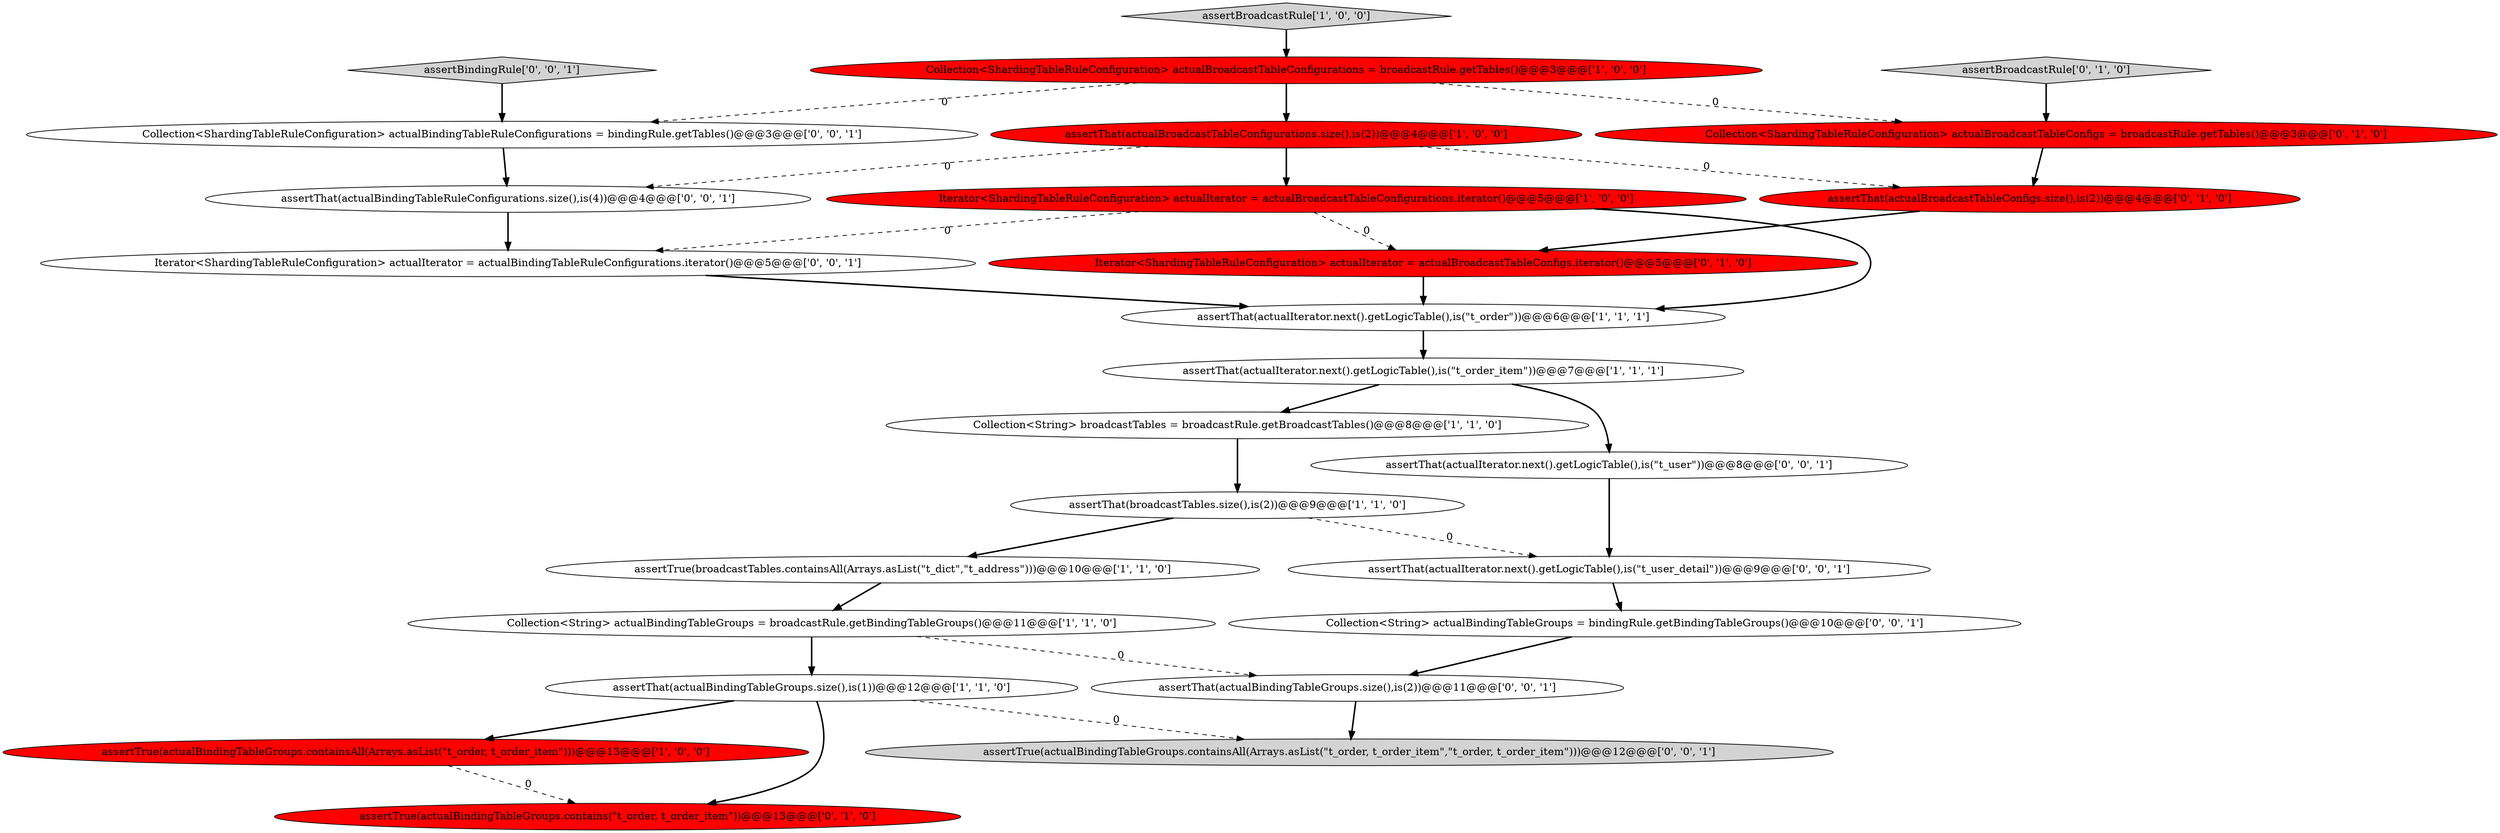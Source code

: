 digraph {
21 [style = filled, label = "assertTrue(actualBindingTableGroups.containsAll(Arrays.asList(\"t_order, t_order_item\",\"t_order, t_order_item\")))@@@12@@@['0', '0', '1']", fillcolor = lightgray, shape = ellipse image = "AAA0AAABBB3BBB"];
14 [style = filled, label = "Collection<ShardingTableRuleConfiguration> actualBroadcastTableConfigs = broadcastRule.getTables()@@@3@@@['0', '1', '0']", fillcolor = red, shape = ellipse image = "AAA1AAABBB2BBB"];
5 [style = filled, label = "Collection<String> broadcastTables = broadcastRule.getBroadcastTables()@@@8@@@['1', '1', '0']", fillcolor = white, shape = ellipse image = "AAA0AAABBB1BBB"];
25 [style = filled, label = "assertThat(actualBindingTableGroups.size(),is(2))@@@11@@@['0', '0', '1']", fillcolor = white, shape = ellipse image = "AAA0AAABBB3BBB"];
12 [style = filled, label = "assertTrue(actualBindingTableGroups.contains(\"t_order, t_order_item\"))@@@13@@@['0', '1', '0']", fillcolor = red, shape = ellipse image = "AAA1AAABBB2BBB"];
23 [style = filled, label = "assertBindingRule['0', '0', '1']", fillcolor = lightgray, shape = diamond image = "AAA0AAABBB3BBB"];
20 [style = filled, label = "assertThat(actualIterator.next().getLogicTable(),is(\"t_user_detail\"))@@@9@@@['0', '0', '1']", fillcolor = white, shape = ellipse image = "AAA0AAABBB3BBB"];
2 [style = filled, label = "assertThat(actualIterator.next().getLogicTable(),is(\"t_order\"))@@@6@@@['1', '1', '1']", fillcolor = white, shape = ellipse image = "AAA0AAABBB1BBB"];
11 [style = filled, label = "assertThat(actualBroadcastTableConfigurations.size(),is(2))@@@4@@@['1', '0', '0']", fillcolor = red, shape = ellipse image = "AAA1AAABBB1BBB"];
15 [style = filled, label = "assertBroadcastRule['0', '1', '0']", fillcolor = lightgray, shape = diamond image = "AAA0AAABBB2BBB"];
3 [style = filled, label = "Collection<String> actualBindingTableGroups = broadcastRule.getBindingTableGroups()@@@11@@@['1', '1', '0']", fillcolor = white, shape = ellipse image = "AAA0AAABBB1BBB"];
13 [style = filled, label = "assertThat(actualBroadcastTableConfigs.size(),is(2))@@@4@@@['0', '1', '0']", fillcolor = red, shape = ellipse image = "AAA1AAABBB2BBB"];
9 [style = filled, label = "assertThat(actualBindingTableGroups.size(),is(1))@@@12@@@['1', '1', '0']", fillcolor = white, shape = ellipse image = "AAA0AAABBB1BBB"];
0 [style = filled, label = "assertTrue(broadcastTables.containsAll(Arrays.asList(\"t_dict\",\"t_address\")))@@@10@@@['1', '1', '0']", fillcolor = white, shape = ellipse image = "AAA0AAABBB1BBB"];
17 [style = filled, label = "Collection<ShardingTableRuleConfiguration> actualBindingTableRuleConfigurations = bindingRule.getTables()@@@3@@@['0', '0', '1']", fillcolor = white, shape = ellipse image = "AAA0AAABBB3BBB"];
4 [style = filled, label = "assertTrue(actualBindingTableGroups.containsAll(Arrays.asList(\"t_order, t_order_item\")))@@@13@@@['1', '0', '0']", fillcolor = red, shape = ellipse image = "AAA1AAABBB1BBB"];
10 [style = filled, label = "Iterator<ShardingTableRuleConfiguration> actualIterator = actualBroadcastTableConfigurations.iterator()@@@5@@@['1', '0', '0']", fillcolor = red, shape = ellipse image = "AAA1AAABBB1BBB"];
22 [style = filled, label = "assertThat(actualIterator.next().getLogicTable(),is(\"t_user\"))@@@8@@@['0', '0', '1']", fillcolor = white, shape = ellipse image = "AAA0AAABBB3BBB"];
24 [style = filled, label = "Collection<String> actualBindingTableGroups = bindingRule.getBindingTableGroups()@@@10@@@['0', '0', '1']", fillcolor = white, shape = ellipse image = "AAA0AAABBB3BBB"];
6 [style = filled, label = "Collection<ShardingTableRuleConfiguration> actualBroadcastTableConfigurations = broadcastRule.getTables()@@@3@@@['1', '0', '0']", fillcolor = red, shape = ellipse image = "AAA1AAABBB1BBB"];
19 [style = filled, label = "assertThat(actualBindingTableRuleConfigurations.size(),is(4))@@@4@@@['0', '0', '1']", fillcolor = white, shape = ellipse image = "AAA0AAABBB3BBB"];
8 [style = filled, label = "assertThat(broadcastTables.size(),is(2))@@@9@@@['1', '1', '0']", fillcolor = white, shape = ellipse image = "AAA0AAABBB1BBB"];
18 [style = filled, label = "Iterator<ShardingTableRuleConfiguration> actualIterator = actualBindingTableRuleConfigurations.iterator()@@@5@@@['0', '0', '1']", fillcolor = white, shape = ellipse image = "AAA0AAABBB3BBB"];
16 [style = filled, label = "Iterator<ShardingTableRuleConfiguration> actualIterator = actualBroadcastTableConfigs.iterator()@@@5@@@['0', '1', '0']", fillcolor = red, shape = ellipse image = "AAA1AAABBB2BBB"];
7 [style = filled, label = "assertThat(actualIterator.next().getLogicTable(),is(\"t_order_item\"))@@@7@@@['1', '1', '1']", fillcolor = white, shape = ellipse image = "AAA0AAABBB1BBB"];
1 [style = filled, label = "assertBroadcastRule['1', '0', '0']", fillcolor = lightgray, shape = diamond image = "AAA0AAABBB1BBB"];
0->3 [style = bold, label=""];
5->8 [style = bold, label=""];
19->18 [style = bold, label=""];
15->14 [style = bold, label=""];
9->4 [style = bold, label=""];
8->20 [style = dashed, label="0"];
6->17 [style = dashed, label="0"];
6->14 [style = dashed, label="0"];
16->2 [style = bold, label=""];
18->2 [style = bold, label=""];
13->16 [style = bold, label=""];
17->19 [style = bold, label=""];
4->12 [style = dashed, label="0"];
8->0 [style = bold, label=""];
3->9 [style = bold, label=""];
7->22 [style = bold, label=""];
7->5 [style = bold, label=""];
11->13 [style = dashed, label="0"];
1->6 [style = bold, label=""];
22->20 [style = bold, label=""];
11->19 [style = dashed, label="0"];
11->10 [style = bold, label=""];
9->21 [style = dashed, label="0"];
24->25 [style = bold, label=""];
6->11 [style = bold, label=""];
23->17 [style = bold, label=""];
10->2 [style = bold, label=""];
9->12 [style = bold, label=""];
10->16 [style = dashed, label="0"];
2->7 [style = bold, label=""];
14->13 [style = bold, label=""];
20->24 [style = bold, label=""];
10->18 [style = dashed, label="0"];
25->21 [style = bold, label=""];
3->25 [style = dashed, label="0"];
}
